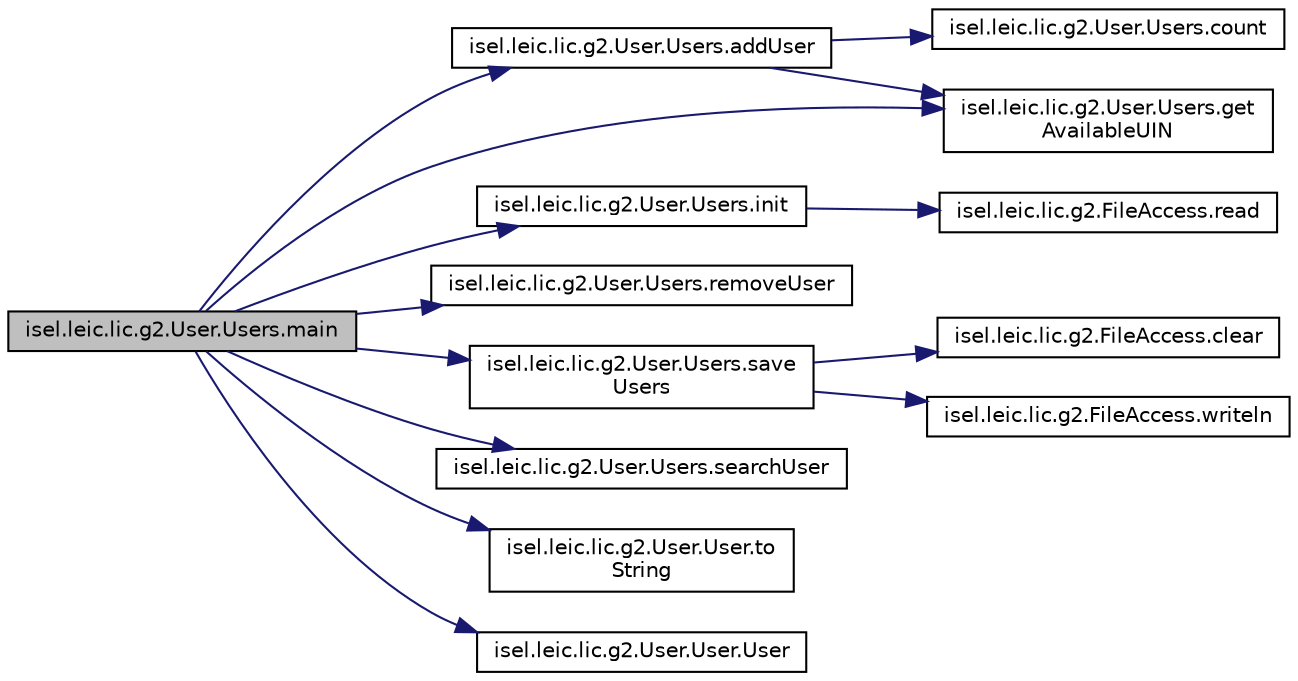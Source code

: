 digraph "isel.leic.lic.g2.User.Users.main"
{
 // LATEX_PDF_SIZE
  edge [fontname="Helvetica",fontsize="10",labelfontname="Helvetica",labelfontsize="10"];
  node [fontname="Helvetica",fontsize="10",shape=record];
  rankdir="LR";
  Node1 [label="isel.leic.lic.g2.User.Users.main",height=0.2,width=0.4,color="black", fillcolor="grey75", style="filled", fontcolor="black",tooltip=" "];
  Node1 -> Node2 [color="midnightblue",fontsize="10",style="solid"];
  Node2 [label="isel.leic.lic.g2.User.Users.addUser",height=0.2,width=0.4,color="black", fillcolor="white", style="filled",URL="$classisel_1_1leic_1_1lic_1_1g2_1_1_user_1_1_users.html#a8993558241070b7a0272244257b06ff3",tooltip=" "];
  Node2 -> Node3 [color="midnightblue",fontsize="10",style="solid"];
  Node3 [label="isel.leic.lic.g2.User.Users.count",height=0.2,width=0.4,color="black", fillcolor="white", style="filled",URL="$classisel_1_1leic_1_1lic_1_1g2_1_1_user_1_1_users.html#a1100cd726bdd8d63c37763d5c598ee66",tooltip=" "];
  Node2 -> Node4 [color="midnightblue",fontsize="10",style="solid"];
  Node4 [label="isel.leic.lic.g2.User.Users.get\lAvailableUIN",height=0.2,width=0.4,color="black", fillcolor="white", style="filled",URL="$classisel_1_1leic_1_1lic_1_1g2_1_1_user_1_1_users.html#a9038813b4a38bf1b4a6d58a10ef4ee23",tooltip=" "];
  Node1 -> Node4 [color="midnightblue",fontsize="10",style="solid"];
  Node1 -> Node5 [color="midnightblue",fontsize="10",style="solid"];
  Node5 [label="isel.leic.lic.g2.User.Users.init",height=0.2,width=0.4,color="black", fillcolor="white", style="filled",URL="$classisel_1_1leic_1_1lic_1_1g2_1_1_user_1_1_users.html#ae0c4b5e1dd5072043180a2e48667946c",tooltip=" "];
  Node5 -> Node6 [color="midnightblue",fontsize="10",style="solid"];
  Node6 [label="isel.leic.lic.g2.FileAccess.read",height=0.2,width=0.4,color="black", fillcolor="white", style="filled",URL="$classisel_1_1leic_1_1lic_1_1g2_1_1_file_access.html#ab54884a984ffebc48ec0f87f887efbc0",tooltip=" "];
  Node1 -> Node7 [color="midnightblue",fontsize="10",style="solid"];
  Node7 [label="isel.leic.lic.g2.User.Users.removeUser",height=0.2,width=0.4,color="black", fillcolor="white", style="filled",URL="$classisel_1_1leic_1_1lic_1_1g2_1_1_user_1_1_users.html#a330b69e0ace58671b5994a14a13f2e59",tooltip=" "];
  Node1 -> Node8 [color="midnightblue",fontsize="10",style="solid"];
  Node8 [label="isel.leic.lic.g2.User.Users.save\lUsers",height=0.2,width=0.4,color="black", fillcolor="white", style="filled",URL="$classisel_1_1leic_1_1lic_1_1g2_1_1_user_1_1_users.html#a49126f41ff6b9052f92620165ffb6b28",tooltip=" "];
  Node8 -> Node9 [color="midnightblue",fontsize="10",style="solid"];
  Node9 [label="isel.leic.lic.g2.FileAccess.clear",height=0.2,width=0.4,color="black", fillcolor="white", style="filled",URL="$classisel_1_1leic_1_1lic_1_1g2_1_1_file_access.html#a545edf1dc1b682c45fd57e87d0343fd7",tooltip=" "];
  Node8 -> Node10 [color="midnightblue",fontsize="10",style="solid"];
  Node10 [label="isel.leic.lic.g2.FileAccess.writeln",height=0.2,width=0.4,color="black", fillcolor="white", style="filled",URL="$classisel_1_1leic_1_1lic_1_1g2_1_1_file_access.html#a0c1bd7f3d8025084155a86c969c191c8",tooltip=" "];
  Node1 -> Node11 [color="midnightblue",fontsize="10",style="solid"];
  Node11 [label="isel.leic.lic.g2.User.Users.searchUser",height=0.2,width=0.4,color="black", fillcolor="white", style="filled",URL="$classisel_1_1leic_1_1lic_1_1g2_1_1_user_1_1_users.html#a46d5f325f9a8e85c54dea9eee901f4f8",tooltip=" "];
  Node1 -> Node12 [color="midnightblue",fontsize="10",style="solid"];
  Node12 [label="isel.leic.lic.g2.User.User.to\lString",height=0.2,width=0.4,color="black", fillcolor="white", style="filled",URL="$classisel_1_1leic_1_1lic_1_1g2_1_1_user_1_1_user.html#a9df05182f5da12b2a55fe520b6562e39",tooltip=" "];
  Node1 -> Node13 [color="midnightblue",fontsize="10",style="solid"];
  Node13 [label="isel.leic.lic.g2.User.User.User",height=0.2,width=0.4,color="black", fillcolor="white", style="filled",URL="$classisel_1_1leic_1_1lic_1_1g2_1_1_user_1_1_user.html#a178f0dc3ccb545ff71934278dd6aac83",tooltip=" "];
}
